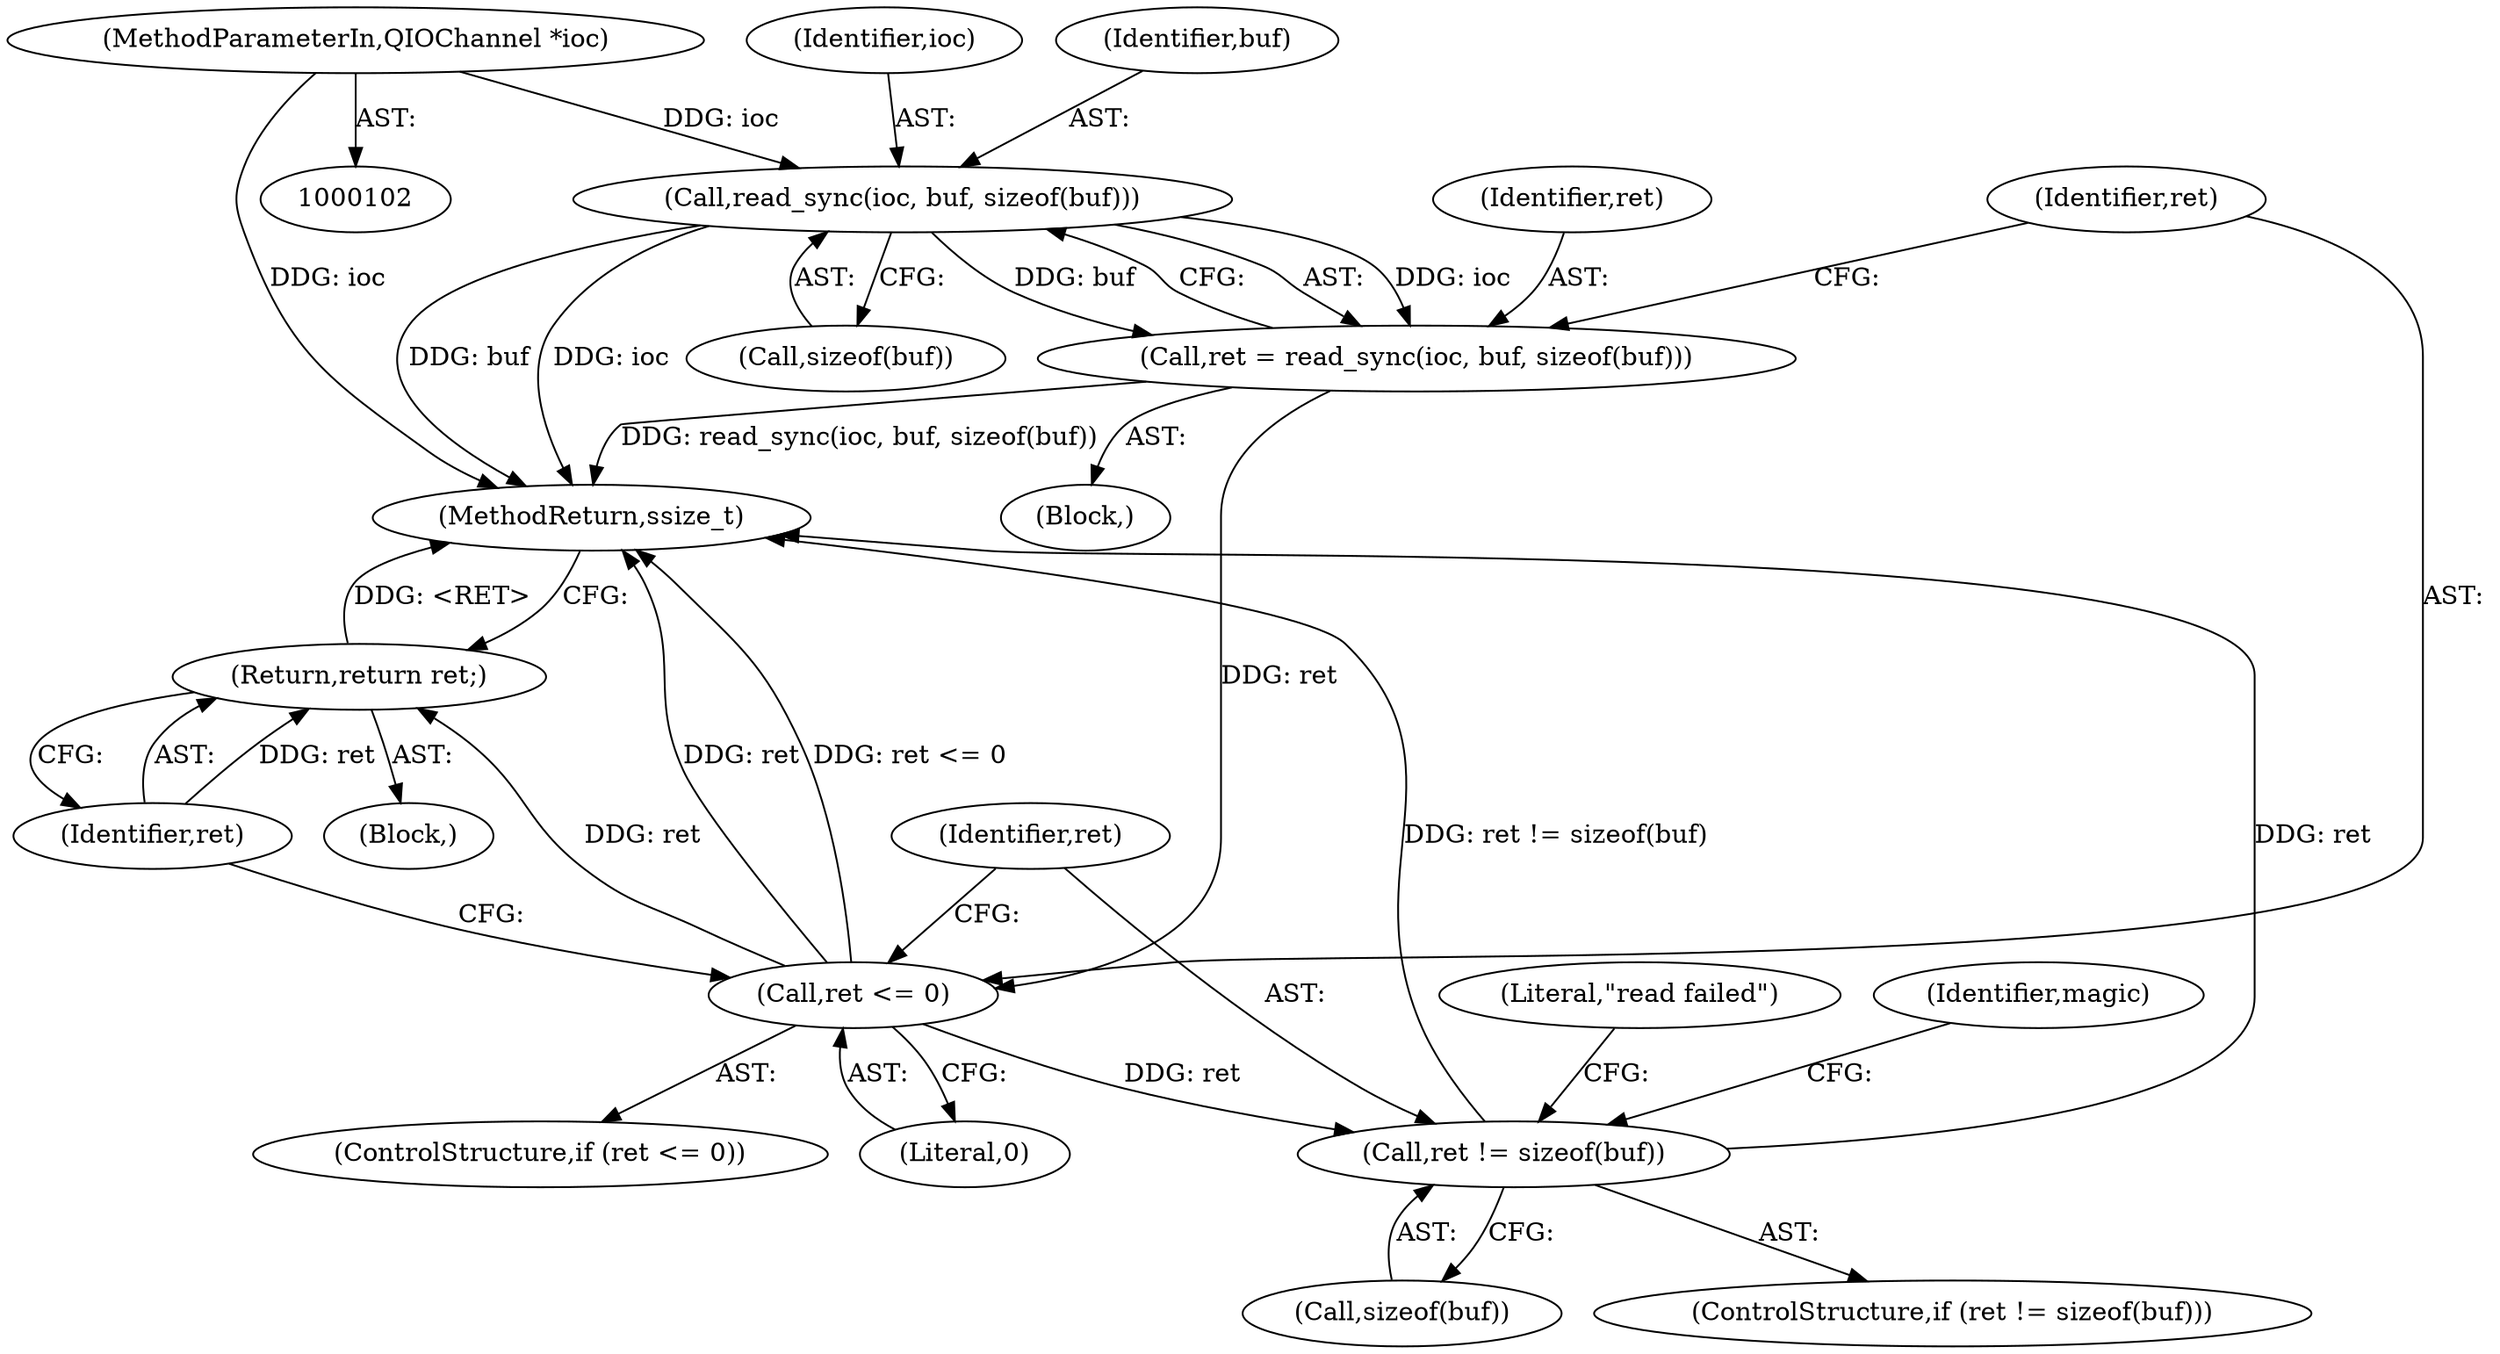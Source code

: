 digraph "0_qemu_ff82911cd3f69f028f2537825c9720ff78bc3f19_0@API" {
"1000111" [label="(Call,read_sync(ioc, buf, sizeof(buf)))"];
"1000103" [label="(MethodParameterIn,QIOChannel *ioc)"];
"1000109" [label="(Call,ret = read_sync(ioc, buf, sizeof(buf)))"];
"1000117" [label="(Call,ret <= 0)"];
"1000121" [label="(Return,return ret;)"];
"1000124" [label="(Call,ret != sizeof(buf))"];
"1000116" [label="(ControlStructure,if (ret <= 0))"];
"1000105" [label="(Block,)"];
"1000112" [label="(Identifier,ioc)"];
"1000114" [label="(Call,sizeof(buf))"];
"1000126" [label="(Call,sizeof(buf))"];
"1000124" [label="(Call,ret != sizeof(buf))"];
"1000118" [label="(Identifier,ret)"];
"1000110" [label="(Identifier,ret)"];
"1000119" [label="(Literal,0)"];
"1000125" [label="(Identifier,ret)"];
"1000130" [label="(Literal,\"read failed\")"];
"1000135" [label="(Identifier,magic)"];
"1000117" [label="(Call,ret <= 0)"];
"1000122" [label="(Identifier,ret)"];
"1000123" [label="(ControlStructure,if (ret != sizeof(buf)))"];
"1000109" [label="(Call,ret = read_sync(ioc, buf, sizeof(buf)))"];
"1000196" [label="(MethodReturn,ssize_t)"];
"1000103" [label="(MethodParameterIn,QIOChannel *ioc)"];
"1000111" [label="(Call,read_sync(ioc, buf, sizeof(buf)))"];
"1000121" [label="(Return,return ret;)"];
"1000113" [label="(Identifier,buf)"];
"1000120" [label="(Block,)"];
"1000111" -> "1000109"  [label="AST: "];
"1000111" -> "1000114"  [label="CFG: "];
"1000112" -> "1000111"  [label="AST: "];
"1000113" -> "1000111"  [label="AST: "];
"1000114" -> "1000111"  [label="AST: "];
"1000109" -> "1000111"  [label="CFG: "];
"1000111" -> "1000196"  [label="DDG: ioc"];
"1000111" -> "1000196"  [label="DDG: buf"];
"1000111" -> "1000109"  [label="DDG: ioc"];
"1000111" -> "1000109"  [label="DDG: buf"];
"1000103" -> "1000111"  [label="DDG: ioc"];
"1000103" -> "1000102"  [label="AST: "];
"1000103" -> "1000196"  [label="DDG: ioc"];
"1000109" -> "1000105"  [label="AST: "];
"1000110" -> "1000109"  [label="AST: "];
"1000118" -> "1000109"  [label="CFG: "];
"1000109" -> "1000196"  [label="DDG: read_sync(ioc, buf, sizeof(buf))"];
"1000109" -> "1000117"  [label="DDG: ret"];
"1000117" -> "1000116"  [label="AST: "];
"1000117" -> "1000119"  [label="CFG: "];
"1000118" -> "1000117"  [label="AST: "];
"1000119" -> "1000117"  [label="AST: "];
"1000122" -> "1000117"  [label="CFG: "];
"1000125" -> "1000117"  [label="CFG: "];
"1000117" -> "1000196"  [label="DDG: ret"];
"1000117" -> "1000196"  [label="DDG: ret <= 0"];
"1000117" -> "1000121"  [label="DDG: ret"];
"1000117" -> "1000124"  [label="DDG: ret"];
"1000121" -> "1000120"  [label="AST: "];
"1000121" -> "1000122"  [label="CFG: "];
"1000122" -> "1000121"  [label="AST: "];
"1000196" -> "1000121"  [label="CFG: "];
"1000121" -> "1000196"  [label="DDG: <RET>"];
"1000122" -> "1000121"  [label="DDG: ret"];
"1000124" -> "1000123"  [label="AST: "];
"1000124" -> "1000126"  [label="CFG: "];
"1000125" -> "1000124"  [label="AST: "];
"1000126" -> "1000124"  [label="AST: "];
"1000130" -> "1000124"  [label="CFG: "];
"1000135" -> "1000124"  [label="CFG: "];
"1000124" -> "1000196"  [label="DDG: ret"];
"1000124" -> "1000196"  [label="DDG: ret != sizeof(buf)"];
}
